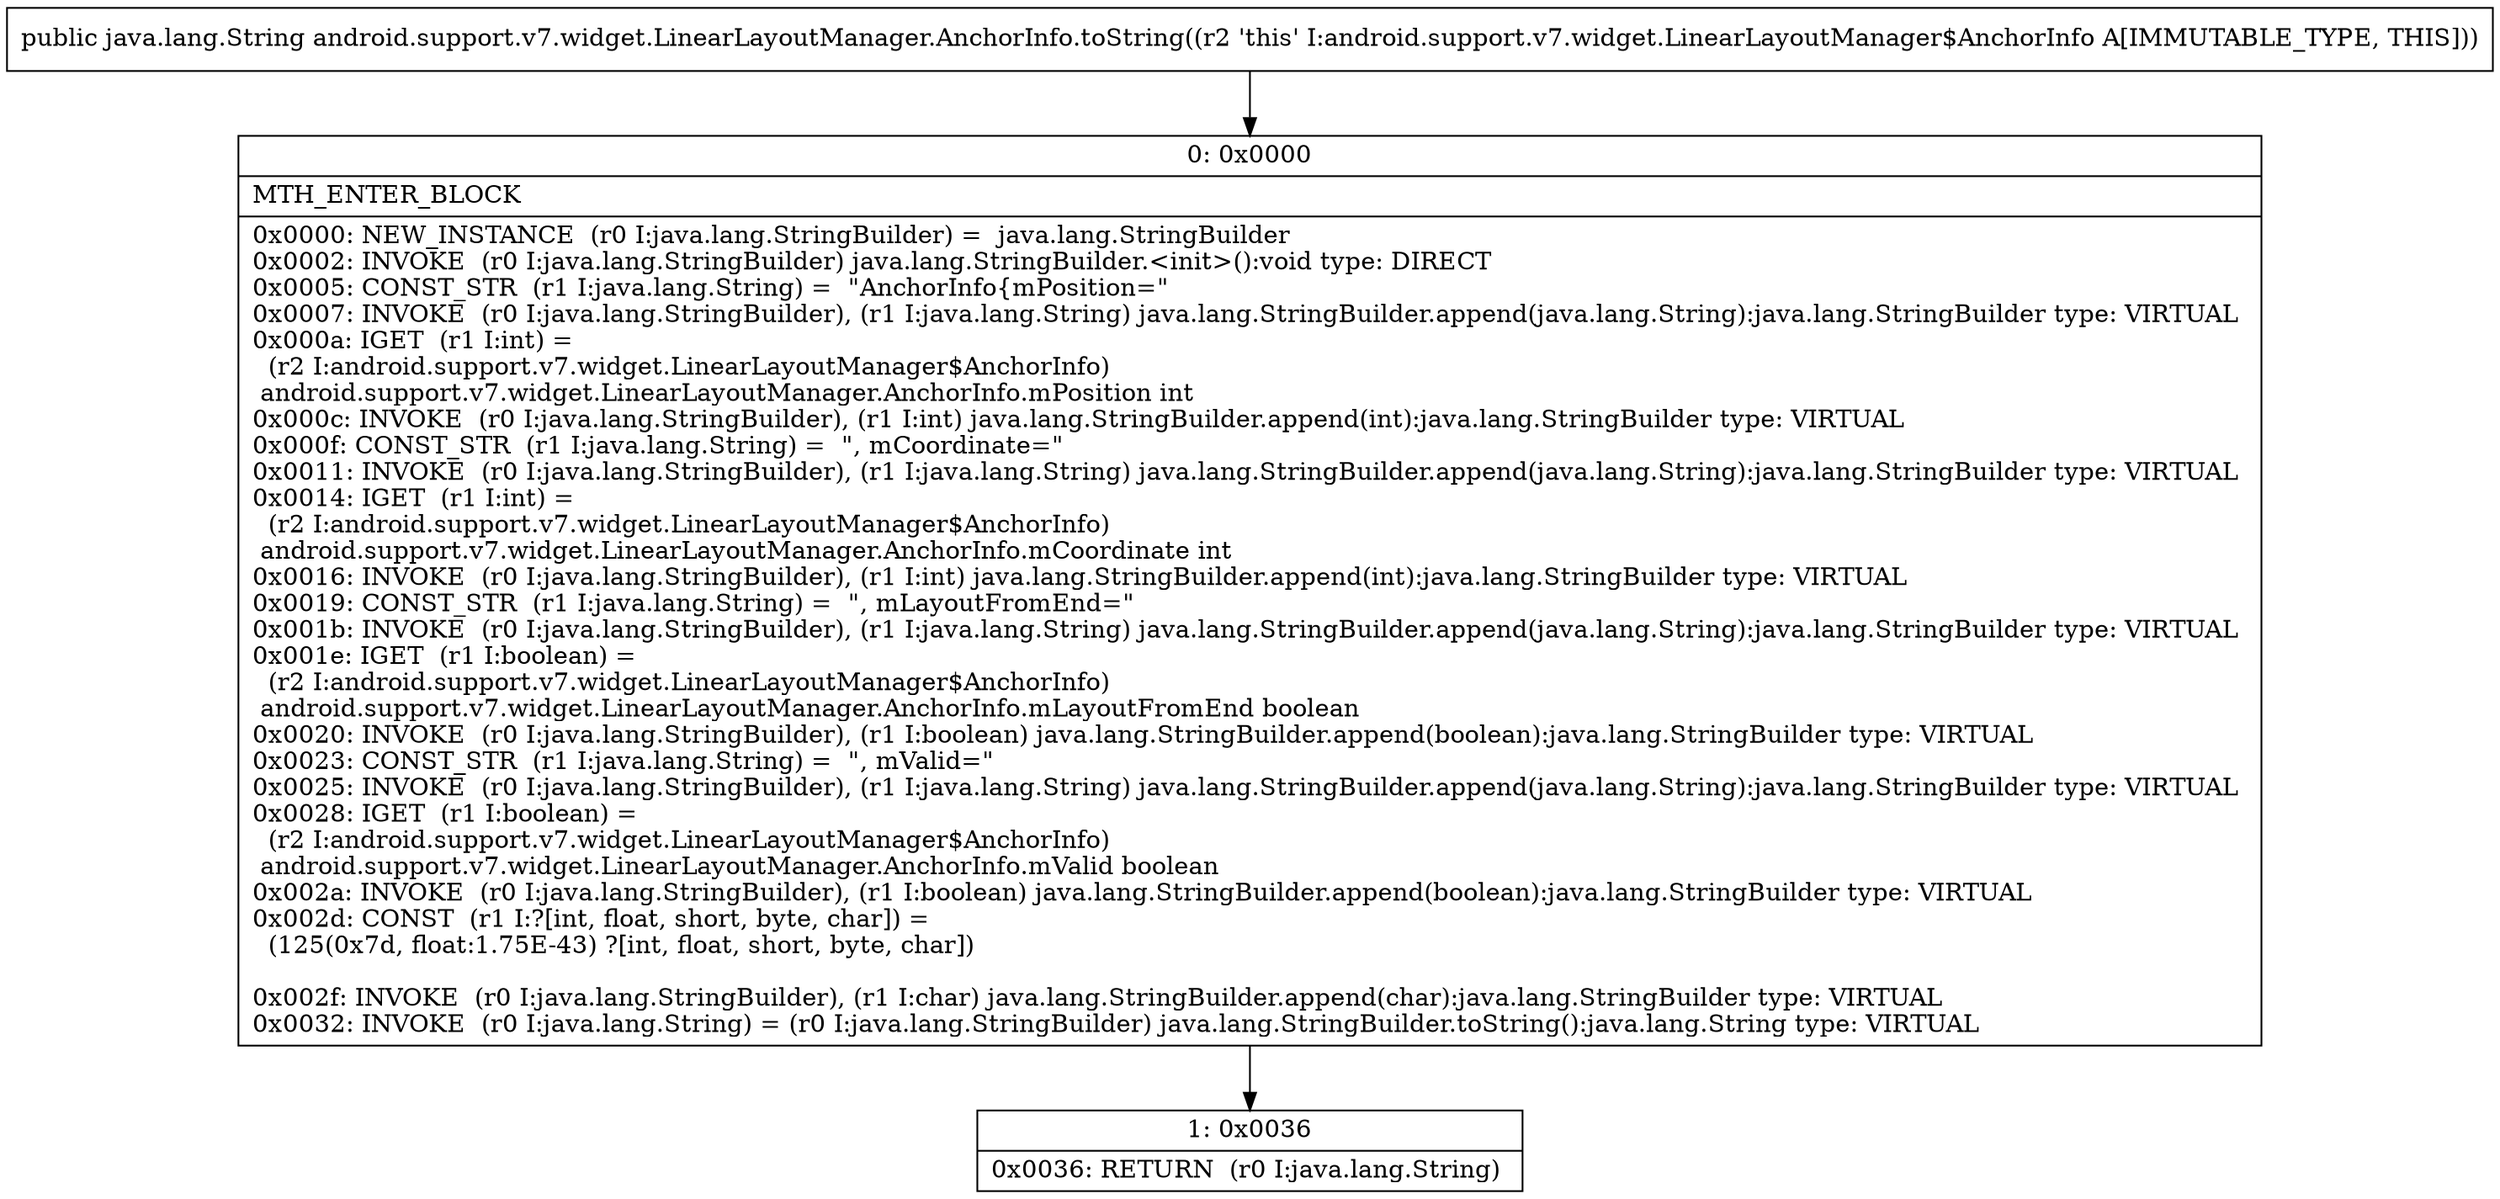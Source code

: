 digraph "CFG forandroid.support.v7.widget.LinearLayoutManager.AnchorInfo.toString()Ljava\/lang\/String;" {
Node_0 [shape=record,label="{0\:\ 0x0000|MTH_ENTER_BLOCK\l|0x0000: NEW_INSTANCE  (r0 I:java.lang.StringBuilder) =  java.lang.StringBuilder \l0x0002: INVOKE  (r0 I:java.lang.StringBuilder) java.lang.StringBuilder.\<init\>():void type: DIRECT \l0x0005: CONST_STR  (r1 I:java.lang.String) =  \"AnchorInfo\{mPosition=\" \l0x0007: INVOKE  (r0 I:java.lang.StringBuilder), (r1 I:java.lang.String) java.lang.StringBuilder.append(java.lang.String):java.lang.StringBuilder type: VIRTUAL \l0x000a: IGET  (r1 I:int) = \l  (r2 I:android.support.v7.widget.LinearLayoutManager$AnchorInfo)\l android.support.v7.widget.LinearLayoutManager.AnchorInfo.mPosition int \l0x000c: INVOKE  (r0 I:java.lang.StringBuilder), (r1 I:int) java.lang.StringBuilder.append(int):java.lang.StringBuilder type: VIRTUAL \l0x000f: CONST_STR  (r1 I:java.lang.String) =  \", mCoordinate=\" \l0x0011: INVOKE  (r0 I:java.lang.StringBuilder), (r1 I:java.lang.String) java.lang.StringBuilder.append(java.lang.String):java.lang.StringBuilder type: VIRTUAL \l0x0014: IGET  (r1 I:int) = \l  (r2 I:android.support.v7.widget.LinearLayoutManager$AnchorInfo)\l android.support.v7.widget.LinearLayoutManager.AnchorInfo.mCoordinate int \l0x0016: INVOKE  (r0 I:java.lang.StringBuilder), (r1 I:int) java.lang.StringBuilder.append(int):java.lang.StringBuilder type: VIRTUAL \l0x0019: CONST_STR  (r1 I:java.lang.String) =  \", mLayoutFromEnd=\" \l0x001b: INVOKE  (r0 I:java.lang.StringBuilder), (r1 I:java.lang.String) java.lang.StringBuilder.append(java.lang.String):java.lang.StringBuilder type: VIRTUAL \l0x001e: IGET  (r1 I:boolean) = \l  (r2 I:android.support.v7.widget.LinearLayoutManager$AnchorInfo)\l android.support.v7.widget.LinearLayoutManager.AnchorInfo.mLayoutFromEnd boolean \l0x0020: INVOKE  (r0 I:java.lang.StringBuilder), (r1 I:boolean) java.lang.StringBuilder.append(boolean):java.lang.StringBuilder type: VIRTUAL \l0x0023: CONST_STR  (r1 I:java.lang.String) =  \", mValid=\" \l0x0025: INVOKE  (r0 I:java.lang.StringBuilder), (r1 I:java.lang.String) java.lang.StringBuilder.append(java.lang.String):java.lang.StringBuilder type: VIRTUAL \l0x0028: IGET  (r1 I:boolean) = \l  (r2 I:android.support.v7.widget.LinearLayoutManager$AnchorInfo)\l android.support.v7.widget.LinearLayoutManager.AnchorInfo.mValid boolean \l0x002a: INVOKE  (r0 I:java.lang.StringBuilder), (r1 I:boolean) java.lang.StringBuilder.append(boolean):java.lang.StringBuilder type: VIRTUAL \l0x002d: CONST  (r1 I:?[int, float, short, byte, char]) = \l  (125(0x7d, float:1.75E\-43) ?[int, float, short, byte, char])\l \l0x002f: INVOKE  (r0 I:java.lang.StringBuilder), (r1 I:char) java.lang.StringBuilder.append(char):java.lang.StringBuilder type: VIRTUAL \l0x0032: INVOKE  (r0 I:java.lang.String) = (r0 I:java.lang.StringBuilder) java.lang.StringBuilder.toString():java.lang.String type: VIRTUAL \l}"];
Node_1 [shape=record,label="{1\:\ 0x0036|0x0036: RETURN  (r0 I:java.lang.String) \l}"];
MethodNode[shape=record,label="{public java.lang.String android.support.v7.widget.LinearLayoutManager.AnchorInfo.toString((r2 'this' I:android.support.v7.widget.LinearLayoutManager$AnchorInfo A[IMMUTABLE_TYPE, THIS])) }"];
MethodNode -> Node_0;
Node_0 -> Node_1;
}

